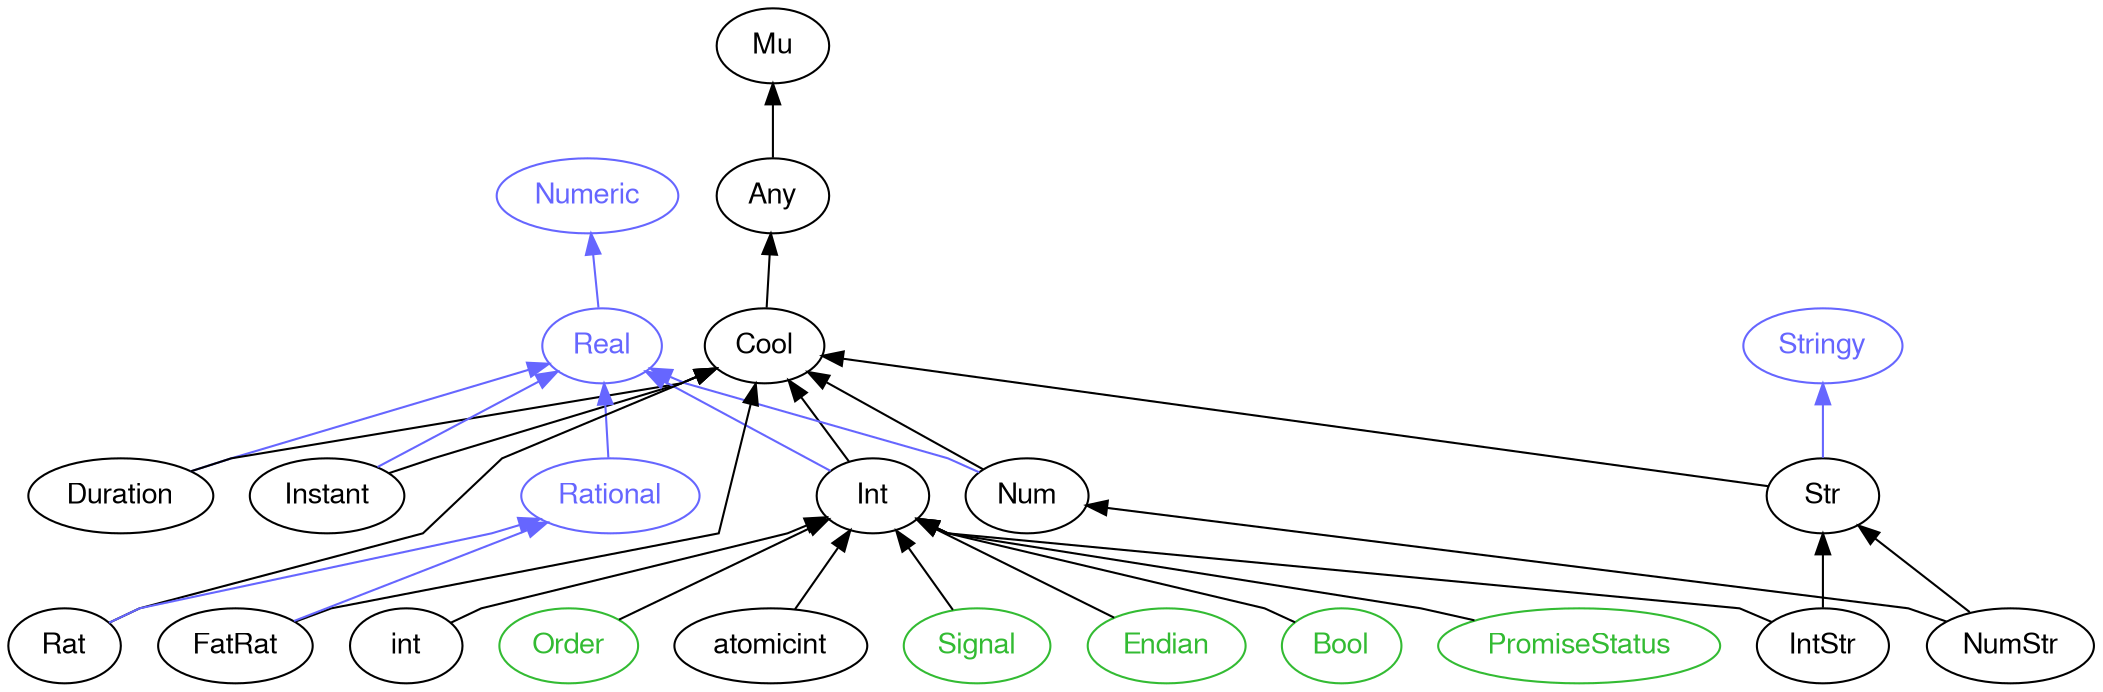 digraph "perl6-type-graph" {
    rankdir=BT;
    splines=polyline;
    overlap=false; 
    // Types
    "Real" [color="#6666FF", fontcolor="#6666FF", href="/type/Real", fontname="FreeSans"];
    "Numeric" [color="#6666FF", fontcolor="#6666FF", href="/type/Numeric", fontname="FreeSans"];
    "Mu" [color="#000000", fontcolor="#000000", href="/type/Mu", fontname="FreeSans"];
    "Any" [color="#000000", fontcolor="#000000", href="/type/Any", fontname="FreeSans"];
    "Cool" [color="#000000", fontcolor="#000000", href="/type/Cool", fontname="FreeSans"];
    "Duration" [color="#000000", fontcolor="#000000", href="/type/Duration", fontname="FreeSans"];
    "Instant" [color="#000000", fontcolor="#000000", href="/type/Instant", fontname="FreeSans"];
    "Rational" [color="#6666FF", fontcolor="#6666FF", href="/type/Rational", fontname="FreeSans"];
    "Int" [color="#000000", fontcolor="#000000", href="/type/Int", fontname="FreeSans"];
    "Num" [color="#000000", fontcolor="#000000", href="/type/Num", fontname="FreeSans"];
    "int" [color="#000000", fontcolor="#000000", href="/type/int", fontname="FreeSans"];
    "Order" [color="#33BB33", fontcolor="#33BB33", href="/type/Order", fontname="FreeSans"];
    "atomicint" [color="#000000", fontcolor="#000000", href="/type/atomicint", fontname="FreeSans"];
    "Signal" [color="#33BB33", fontcolor="#33BB33", href="/type/Signal", fontname="FreeSans"];
    "Endian" [color="#33BB33", fontcolor="#33BB33", href="/type/Endian", fontname="FreeSans"];
    "Stringy" [color="#6666FF", fontcolor="#6666FF", href="/type/Stringy", fontname="FreeSans"];
    "Str" [color="#000000", fontcolor="#000000", href="/type/Str", fontname="FreeSans"];
    "IntStr" [color="#000000", fontcolor="#000000", href="/type/IntStr", fontname="FreeSans"];
    "Bool" [color="#33BB33", fontcolor="#33BB33", href="/type/Bool", fontname="FreeSans"];
    "PromiseStatus" [color="#33BB33", fontcolor="#33BB33", href="/type/PromiseStatus", fontname="FreeSans"];
    "NumStr" [color="#000000", fontcolor="#000000", href="/type/NumStr", fontname="FreeSans"];
    "Rat" [color="#000000", fontcolor="#000000", href="/type/Rat", fontname="FreeSans"];
    "FatRat" [color="#000000", fontcolor="#000000", href="/type/FatRat", fontname="FreeSans"];

    // Superclasses
    "Any" -> "Mu" [color="#000000"];
    "Cool" -> "Any" [color="#000000"];
    "Duration" -> "Cool" [color="#000000"];
    "Instant" -> "Cool" [color="#000000"];
    "Int" -> "Cool" [color="#000000"];
    "Num" -> "Cool" [color="#000000"];
    "int" -> "Int" [color="#000000"];
    "Order" -> "Int" [color="#000000"];
    "atomicint" -> "Int" [color="#000000"];
    "Signal" -> "Int" [color="#000000"];
    "Endian" -> "Int" [color="#000000"];
    "Str" -> "Cool" [color="#000000"];
    "IntStr" -> "Int" [color="#000000"];
    "IntStr" -> "Str" [color="#000000"];
    "Bool" -> "Int" [color="#000000"];
    "PromiseStatus" -> "Int" [color="#000000"];
    "NumStr" -> "Num" [color="#000000"];
    "NumStr" -> "Str" [color="#000000"];
    "Rat" -> "Cool" [color="#000000"];
    "FatRat" -> "Cool" [color="#000000"];

    // Roles
    "Real" -> "Numeric" [color="#6666FF"];
    "Duration" -> "Real" [color="#6666FF"];
    "Instant" -> "Real" [color="#6666FF"];
    "Rational" -> "Real" [color="#6666FF"];
    "Int" -> "Real" [color="#6666FF"];
    "Num" -> "Real" [color="#6666FF"];
    "Str" -> "Stringy" [color="#6666FF"];
    "Rat" -> "Rational" [color="#6666FF"];
    "FatRat" -> "Rational" [color="#6666FF"];
}
